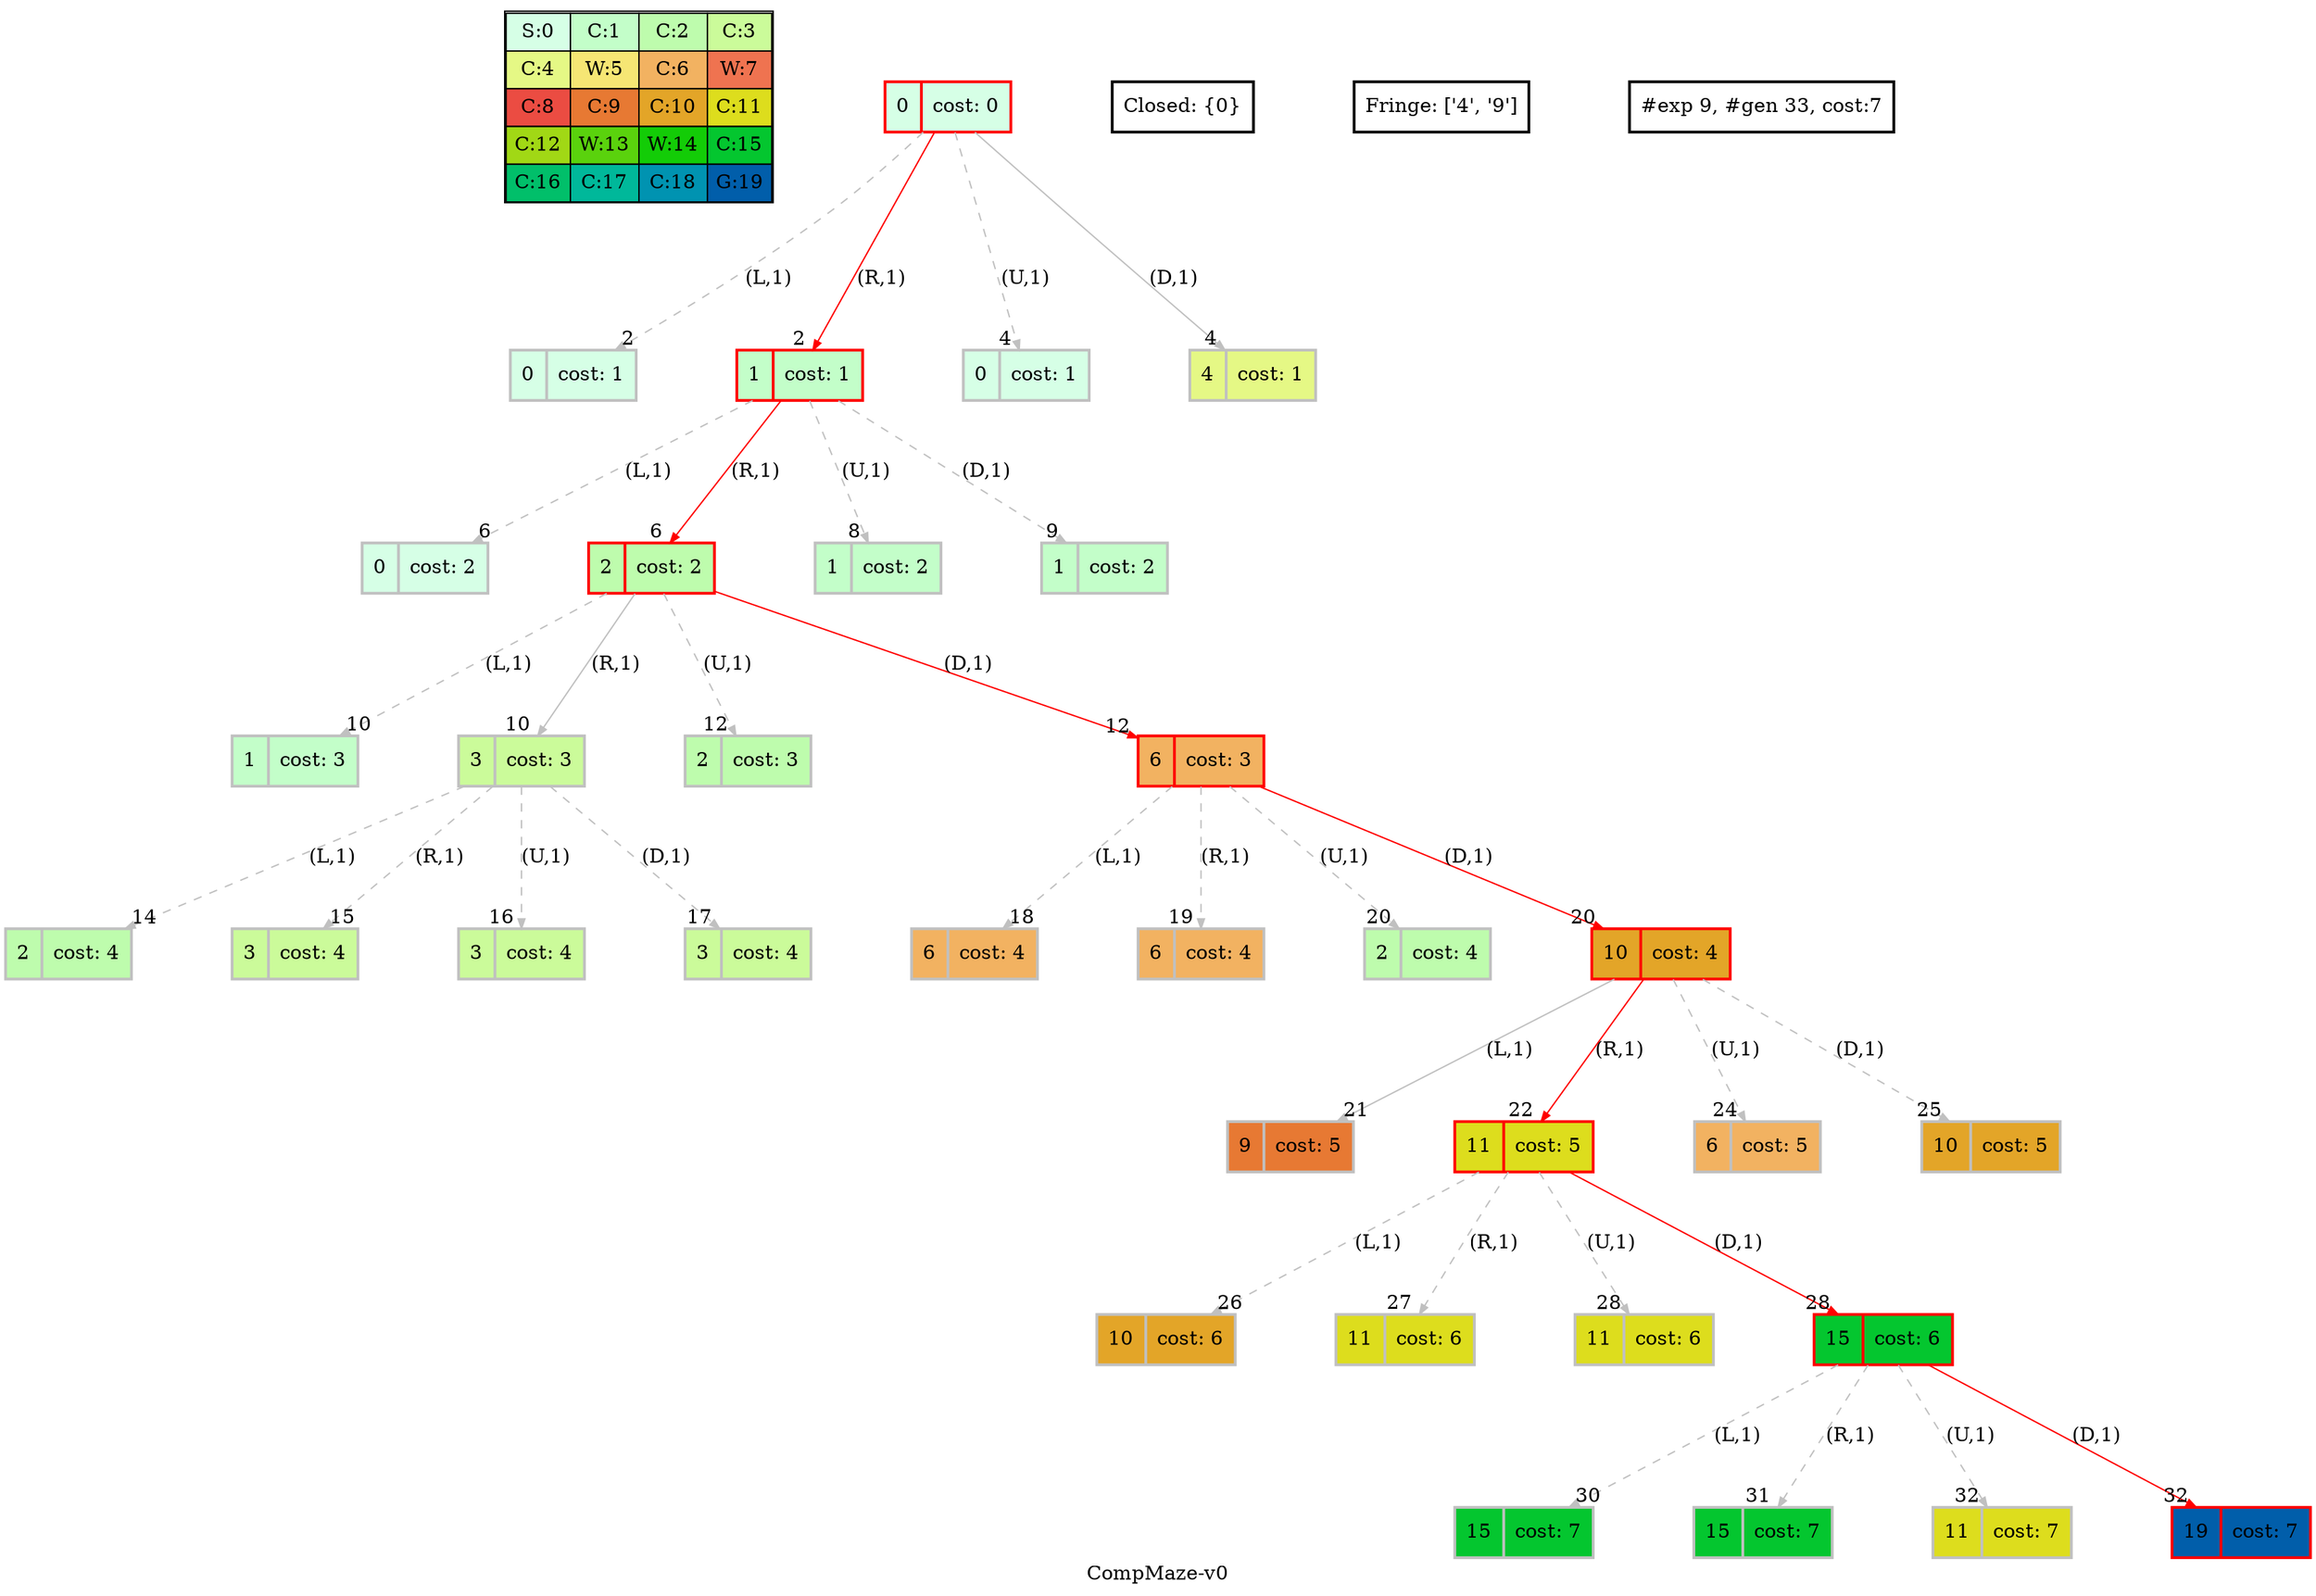 digraph CompMaze { label="CompMaze-v0" nodesep=1 ranksep="1.2" node [shape=record penwidth=2] edge [arrowsize=0.7] 
subgraph MAP {label=Map;map [shape=plaintext label=<<table border="1" cellpadding="5" cellspacing="0" cellborder="1"><tr><td bgcolor="0.39803922 0.15947579 0.99679532 1.        ">S:0</td><td bgcolor="0.35098039 0.23194764 0.99315867 1.        ">C:1</td><td bgcolor="0.29607843 0.31486959 0.98720184 1.        ">C:2</td><td bgcolor="0.24901961 0.38410575 0.98063477 1.        ">C:3</td></tr><tr><td bgcolor="0.19411765 0.46220388 0.97128103 1.        ">C:4</td><td bgcolor="0.14705882 0.52643216 0.96182564 1.        ">W:5</td><td bgcolor="0.09215686 0.59770746 0.94913494 1.        ">C:6</td><td bgcolor="0.0372549  0.66454018 0.93467977 1.        ">W:7</td></tr><tr><td bgcolor="0.00980392 0.71791192 0.92090552 1.        ">C:8</td><td bgcolor="0.06470588 0.77520398 0.9032472  1.        ">C:9</td><td bgcolor="0.11176471 0.81974048 0.88677369 1.        ">C:10</td><td bgcolor="0.16666667 0.8660254  0.8660254  1.        ">C:11</td></tr><tr><td bgcolor="0.21372549 0.9005867  0.84695821 1.        ">C:12</td><td bgcolor="0.26862745 0.93467977 0.82325295 1.        ">W:13</td><td bgcolor="0.32352941 0.96182564 0.79801723 1.        ">W:14</td><td bgcolor="0.37058824 0.97940977 0.77520398 1.        ">C:15</td></tr><tr><td bgcolor="0.4254902  0.99315867 0.74725253 1.        ">C:16</td><td bgcolor="0.47254902 0.99907048 0.72218645 1.        ">C:17</td><td bgcolor="0.52745098 0.99907048 0.69169844 1.        ">C:18</td><td bgcolor="0.5745098  0.99315867 0.66454018 1.        ">G:19</td></tr></table>>]} 
"0_0" [label="<f0>0 |<f1> cost: 0" style=filled color=grey fillcolor="0.39803922 0.15947579 0.99679532 1.        "];  
"0_0.0-0" [label="<f0>0 |<f1> cost: 1" style=filled color=grey fillcolor="0.39803922 0.15947579 0.99679532 1.        "];   "0_0" -> "0_0.0-0" [label="(L,1)" headlabel=" 2 " style="dashed" color=grey ]; "0_c" [label="Closed: {0}" shape=box]; "0_fr" [label="Fringe: []" shape=box];
"0_0" [label="<f0>0 |<f1> cost: 0" style=filled color=black color=red fillcolor="0.39803922 0.15947579 0.99679532 1.        "];  "0_0.1-1" [label="<f0>1 |<f1> cost: 1" style=filled color=grey color=red fillcolor="0.35098039 0.23194764 0.99315867 1.        "];   "0_0" -> "0_0.1-1" [label="(R,1)" headlabel=" 2 " style="" color=grey color=red ]; "0_c" [label="Closed: {0}" shape=box]; "0_fr" [label="Fringe: []" shape=box];
"0_0.0-2" [label="<f0>0 |<f1> cost: 1" style=filled color=grey fillcolor="0.39803922 0.15947579 0.99679532 1.        "];   "0_0" -> "0_0.0-2" [label="(U,1)" headlabel=" 4 " style="dashed" color=grey ]; "0_c" [label="Closed: {0}" shape=box]; "0_fr" [label="Fringe: ['1']" shape=box];
"0_0.4-3" [label="<f0>4 |<f1> cost: 1" style=filled color=grey fillcolor="0.19411765 0.46220388 0.97128103 1.        "];   "0_0" -> "0_0.4-3" [label="(D,1)" headlabel=" 4 " style="" color=grey ]; "0_c" [label="Closed: {0}" shape=box]; "0_fr" [label="Fringe: ['1']" shape=box];
"0_0.1.0-0" [label="<f0>0 |<f1> cost: 2" style=filled color=grey fillcolor="0.39803922 0.15947579 0.99679532 1.        "];   "0_0.1-1" -> "0_0.1.0-0" [label="(L,1)" headlabel=" 6 " style="dashed" color=grey ]; "0_c" [label="Closed: {0}" shape=box]; "0_fr" [label="Fringe: ['4']" shape=box];
"0_0.1-1" [label="<f0>1 |<f1> cost: 1" style=filled color=black color=red fillcolor="0.35098039 0.23194764 0.99315867 1.        "];  "0_0.1.2-1" [label="<f0>2 |<f1> cost: 2" style=filled color=grey color=red fillcolor="0.29607843 0.31486959 0.98720184 1.        "];   "0_0.1-1" -> "0_0.1.2-1" [label="(R,1)" headlabel=" 6 " style="" color=grey color=red ]; "0_c" [label="Closed: {0}" shape=box]; "0_fr" [label="Fringe: ['4']" shape=box];
"0_0.1.1-2" [label="<f0>1 |<f1> cost: 2" style=filled color=grey fillcolor="0.35098039 0.23194764 0.99315867 1.        "];   "0_0.1-1" -> "0_0.1.1-2" [label="(U,1)" headlabel=" 8 " style="dashed" color=grey ]; "0_c" [label="Closed: {0}" shape=box]; "0_fr" [label="Fringe: ['4', '2']" shape=box];
"0_0.1.1-3" [label="<f0>1 |<f1> cost: 2" style=filled color=grey fillcolor="0.35098039 0.23194764 0.99315867 1.        "];   "0_0.1-1" -> "0_0.1.1-3" [label="(D,1)" headlabel=" 9 " style="dashed" color=grey ]; "0_c" [label="Closed: {0}" shape=box]; "0_fr" [label="Fringe: ['4', '2']" shape=box];
"0_0.1.2.1-0" [label="<f0>1 |<f1> cost: 3" style=filled color=grey fillcolor="0.35098039 0.23194764 0.99315867 1.        "];   "0_0.1.2-1" -> "0_0.1.2.1-0" [label="(L,1)" headlabel=" 10 " style="dashed" color=grey ]; "0_c" [label="Closed: {0}" shape=box]; "0_fr" [label="Fringe: ['4']" shape=box];
"0_0.1.2-1" [label="<f0>2 |<f1> cost: 2" style=filled color=black color=red fillcolor="0.29607843 0.31486959 0.98720184 1.        "];  "0_0.1.2.3-1" [label="<f0>3 |<f1> cost: 3" style=filled color=grey fillcolor="0.24901961 0.38410575 0.98063477 1.        "];   "0_0.1.2-1" -> "0_0.1.2.3-1" [label="(R,1)" headlabel=" 10 " style="" color=grey ]; "0_c" [label="Closed: {0}" shape=box]; "0_fr" [label="Fringe: ['4']" shape=box];
"0_0.1.2.2-2" [label="<f0>2 |<f1> cost: 3" style=filled color=grey fillcolor="0.29607843 0.31486959 0.98720184 1.        "];   "0_0.1.2-1" -> "0_0.1.2.2-2" [label="(U,1)" headlabel=" 12 " style="dashed" color=grey ]; "0_c" [label="Closed: {0}" shape=box]; "0_fr" [label="Fringe: ['4', '3']" shape=box];
"0_0.1.2.6-3" [label="<f0>6 |<f1> cost: 3" style=filled color=grey color=red fillcolor="0.09215686 0.59770746 0.94913494 1.        "];   "0_0.1.2-1" -> "0_0.1.2.6-3" [label="(D,1)" headlabel=" 12 " style="" color=grey color=red ]; "0_c" [label="Closed: {0}" shape=box]; "0_fr" [label="Fringe: ['4', '3']" shape=box];
"0_0.1.2.3.2-0" [label="<f0>2 |<f1> cost: 4" style=filled color=grey fillcolor="0.29607843 0.31486959 0.98720184 1.        "];   "0_0.1.2.3-1" -> "0_0.1.2.3.2-0" [label="(L,1)" headlabel=" 14 " style="dashed" color=grey ]; "0_c" [label="Closed: {0}" shape=box]; "0_fr" [label="Fringe: ['4', '6']" shape=box];
"0_0.1.2.3.3-1" [label="<f0>3 |<f1> cost: 4" style=filled color=grey fillcolor="0.24901961 0.38410575 0.98063477 1.        "];   "0_0.1.2.3-1" -> "0_0.1.2.3.3-1" [label="(R,1)" headlabel=" 15 " style="dashed" color=grey ]; "0_c" [label="Closed: {0}" shape=box]; "0_fr" [label="Fringe: ['4', '6']" shape=box];
"0_0.1.2.3.3-2" [label="<f0>3 |<f1> cost: 4" style=filled color=grey fillcolor="0.24901961 0.38410575 0.98063477 1.        "];   "0_0.1.2.3-1" -> "0_0.1.2.3.3-2" [label="(U,1)" headlabel=" 16 " style="dashed" color=grey ]; "0_c" [label="Closed: {0}" shape=box]; "0_fr" [label="Fringe: ['4', '6']" shape=box];
"0_0.1.2.3.3-3" [label="<f0>3 |<f1> cost: 4" style=filled color=grey fillcolor="0.24901961 0.38410575 0.98063477 1.        "];   "0_0.1.2.3-1" -> "0_0.1.2.3.3-3" [label="(D,1)" headlabel=" 17 " style="dashed" color=grey ]; "0_c" [label="Closed: {0}" shape=box]; "0_fr" [label="Fringe: ['4', '6']" shape=box];
"0_0.1.2.6.6-0" [label="<f0>6 |<f1> cost: 4" style=filled color=grey fillcolor="0.09215686 0.59770746 0.94913494 1.        "];   "0_0.1.2.6-3" -> "0_0.1.2.6.6-0" [label="(L,1)" headlabel=" 18 " style="dashed" color=grey ]; "0_c" [label="Closed: {0}" shape=box]; "0_fr" [label="Fringe: ['4']" shape=box];
"0_0.1.2.6.6-1" [label="<f0>6 |<f1> cost: 4" style=filled color=grey fillcolor="0.09215686 0.59770746 0.94913494 1.        "];   "0_0.1.2.6-3" -> "0_0.1.2.6.6-1" [label="(R,1)" headlabel=" 19 " style="dashed" color=grey ]; "0_c" [label="Closed: {0}" shape=box]; "0_fr" [label="Fringe: ['4']" shape=box];
"0_0.1.2.6.2-2" [label="<f0>2 |<f1> cost: 4" style=filled color=grey fillcolor="0.29607843 0.31486959 0.98720184 1.        "];   "0_0.1.2.6-3" -> "0_0.1.2.6.2-2" [label="(U,1)" headlabel=" 20 " style="dashed" color=grey ]; "0_c" [label="Closed: {0}" shape=box]; "0_fr" [label="Fringe: ['4']" shape=box];
"0_0.1.2.6-3" [label="<f0>6 |<f1> cost: 3" style=filled color=black color=red fillcolor="0.09215686 0.59770746 0.94913494 1.        "];  "0_0.1.2.6.10-3" [label="<f0>10 |<f1> cost: 4" style=filled color=grey color=red fillcolor="0.11176471 0.81974048 0.88677369 1.        "];   "0_0.1.2.6-3" -> "0_0.1.2.6.10-3" [label="(D,1)" headlabel=" 20 " style="" color=grey color=red ]; "0_c" [label="Closed: {0}" shape=box]; "0_fr" [label="Fringe: ['4']" shape=box];
"0_0.1.2.6.10-3" [label="<f0>10 |<f1> cost: 4" style=filled color=black color=red fillcolor="0.11176471 0.81974048 0.88677369 1.        "];  "0_0.1.2.6.10.9-0" [label="<f0>9 |<f1> cost: 5" style=filled color=grey fillcolor="0.06470588 0.77520398 0.9032472  1.        "];   "0_0.1.2.6.10-3" -> "0_0.1.2.6.10.9-0" [label="(L,1)" headlabel=" 21 " style="" color=grey ]; "0_c" [label="Closed: {0}" shape=box]; "0_fr" [label="Fringe: ['4']" shape=box];
"0_0.1.2.6.10.11-1" [label="<f0>11 |<f1> cost: 5" style=filled color=grey color=red fillcolor="0.16666667 0.8660254  0.8660254  1.        "];   "0_0.1.2.6.10-3" -> "0_0.1.2.6.10.11-1" [label="(R,1)" headlabel=" 22 " style="" color=grey color=red ]; "0_c" [label="Closed: {0}" shape=box]; "0_fr" [label="Fringe: ['4', '9']" shape=box];
"0_0.1.2.6.10.6-2" [label="<f0>6 |<f1> cost: 5" style=filled color=grey fillcolor="0.09215686 0.59770746 0.94913494 1.        "];   "0_0.1.2.6.10-3" -> "0_0.1.2.6.10.6-2" [label="(U,1)" headlabel=" 24 " style="dashed" color=grey ]; "0_c" [label="Closed: {0}" shape=box]; "0_fr" [label="Fringe: ['4', '9', '11']" shape=box];
"0_0.1.2.6.10.10-3" [label="<f0>10 |<f1> cost: 5" style=filled color=grey fillcolor="0.11176471 0.81974048 0.88677369 1.        "];   "0_0.1.2.6.10-3" -> "0_0.1.2.6.10.10-3" [label="(D,1)" headlabel=" 25 " style="dashed" color=grey ]; "0_c" [label="Closed: {0}" shape=box]; "0_fr" [label="Fringe: ['4', '9', '11']" shape=box];
"0_0.1.2.6.10.11.10-0" [label="<f0>10 |<f1> cost: 6" style=filled color=grey fillcolor="0.11176471 0.81974048 0.88677369 1.        "];   "0_0.1.2.6.10.11-1" -> "0_0.1.2.6.10.11.10-0" [label="(L,1)" headlabel=" 26 " style="dashed" color=grey ]; "0_c" [label="Closed: {0}" shape=box]; "0_fr" [label="Fringe: ['4', '9']" shape=box];
"0_0.1.2.6.10.11.11-1" [label="<f0>11 |<f1> cost: 6" style=filled color=grey fillcolor="0.16666667 0.8660254  0.8660254  1.        "];   "0_0.1.2.6.10.11-1" -> "0_0.1.2.6.10.11.11-1" [label="(R,1)" headlabel=" 27 " style="dashed" color=grey ]; "0_c" [label="Closed: {0}" shape=box]; "0_fr" [label="Fringe: ['4', '9']" shape=box];
"0_0.1.2.6.10.11.11-2" [label="<f0>11 |<f1> cost: 6" style=filled color=grey fillcolor="0.16666667 0.8660254  0.8660254  1.        "];   "0_0.1.2.6.10.11-1" -> "0_0.1.2.6.10.11.11-2" [label="(U,1)" headlabel=" 28 " style="dashed" color=grey ]; "0_c" [label="Closed: {0}" shape=box]; "0_fr" [label="Fringe: ['4', '9']" shape=box];
"0_0.1.2.6.10.11-1" [label="<f0>11 |<f1> cost: 5" style=filled color=black color=red fillcolor="0.16666667 0.8660254  0.8660254  1.        "];  "0_0.1.2.6.10.11.15-3" [label="<f0>15 |<f1> cost: 6" style=filled color=grey color=red fillcolor="0.37058824 0.97940977 0.77520398 1.        "];   "0_0.1.2.6.10.11-1" -> "0_0.1.2.6.10.11.15-3" [label="(D,1)" headlabel=" 28 " style="" color=grey color=red ]; "0_c" [label="Closed: {0}" shape=box]; "0_fr" [label="Fringe: ['4', '9']" shape=box];
"0_0.1.2.6.10.11.15.15-0" [label="<f0>15 |<f1> cost: 7" style=filled color=grey fillcolor="0.37058824 0.97940977 0.77520398 1.        "];   "0_0.1.2.6.10.11.15-3" -> "0_0.1.2.6.10.11.15.15-0" [label="(L,1)" headlabel=" 30 " style="dashed" color=grey ]; "0_c" [label="Closed: {0}" shape=box]; "0_fr" [label="Fringe: ['4', '9']" shape=box];
"0_0.1.2.6.10.11.15.15-1" [label="<f0>15 |<f1> cost: 7" style=filled color=grey fillcolor="0.37058824 0.97940977 0.77520398 1.        "];   "0_0.1.2.6.10.11.15-3" -> "0_0.1.2.6.10.11.15.15-1" [label="(R,1)" headlabel=" 31 " style="dashed" color=grey ]; "0_c" [label="Closed: {0}" shape=box]; "0_fr" [label="Fringe: ['4', '9']" shape=box];
"0_0.1.2.6.10.11.15.11-2" [label="<f0>11 |<f1> cost: 7" style=filled color=grey fillcolor="0.16666667 0.8660254  0.8660254  1.        "];   "0_0.1.2.6.10.11.15-3" -> "0_0.1.2.6.10.11.15.11-2" [label="(U,1)" headlabel=" 32 " style="dashed" color=grey ]; "0_c" [label="Closed: {0}" shape=box]; "0_fr" [label="Fringe: ['4', '9']" shape=box];

"0_0.1.2.6.10.11.15-3" [label="<f0>15 |<f1> cost: 6" style=filled color=black color=red fillcolor="0.37058824 0.97940977 0.77520398 1.        "];  "0_0.1.2.6.10.11.15.19-3" [label="<f0>19 |<f1> cost: 7" style=filled color=black color=red fillcolor="0.5745098  0.99315867 0.66454018 1.        "]; /*GOALSTATE*/  "0_0.1.2.6.10.11.15-3" -> "0_0.1.2.6.10.11.15.19-3" [label="(D,1)" headlabel=" 32 " style="" color=grey color=red ]; "0_c" [label="Closed: {0}" shape=box]; "0_fr" [label="Fringe: ['4', '9']" shape=box]
"#exp 9, #gen 33, cost:7" [ shape=box ]; }
